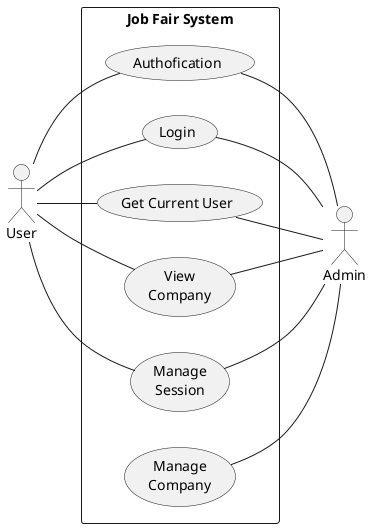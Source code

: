 @startuml Job Fair System Use Case Diagram
left to right direction
actor "User" as user
rectangle "Job Fair System" as JobFairSystem {    
    usecase "Authofication" as register
    usecase "Login" as login
    usecase "Get Current User" as getMe
    usecase "View\nCompany" as viewCompany
    usecase "Manage\nSession" as manageSession
    usecase "Manage\nCompany" as manageCompany
}

user -- register
user -- login
user -- getMe
user -- viewCompany
user -- manageSession

actor "Admin" as admin
register -- admin
login -- admin
getMe -- admin
viewCompany -- admin
manageCompany -- admin
manageSession -- admin

@enduml